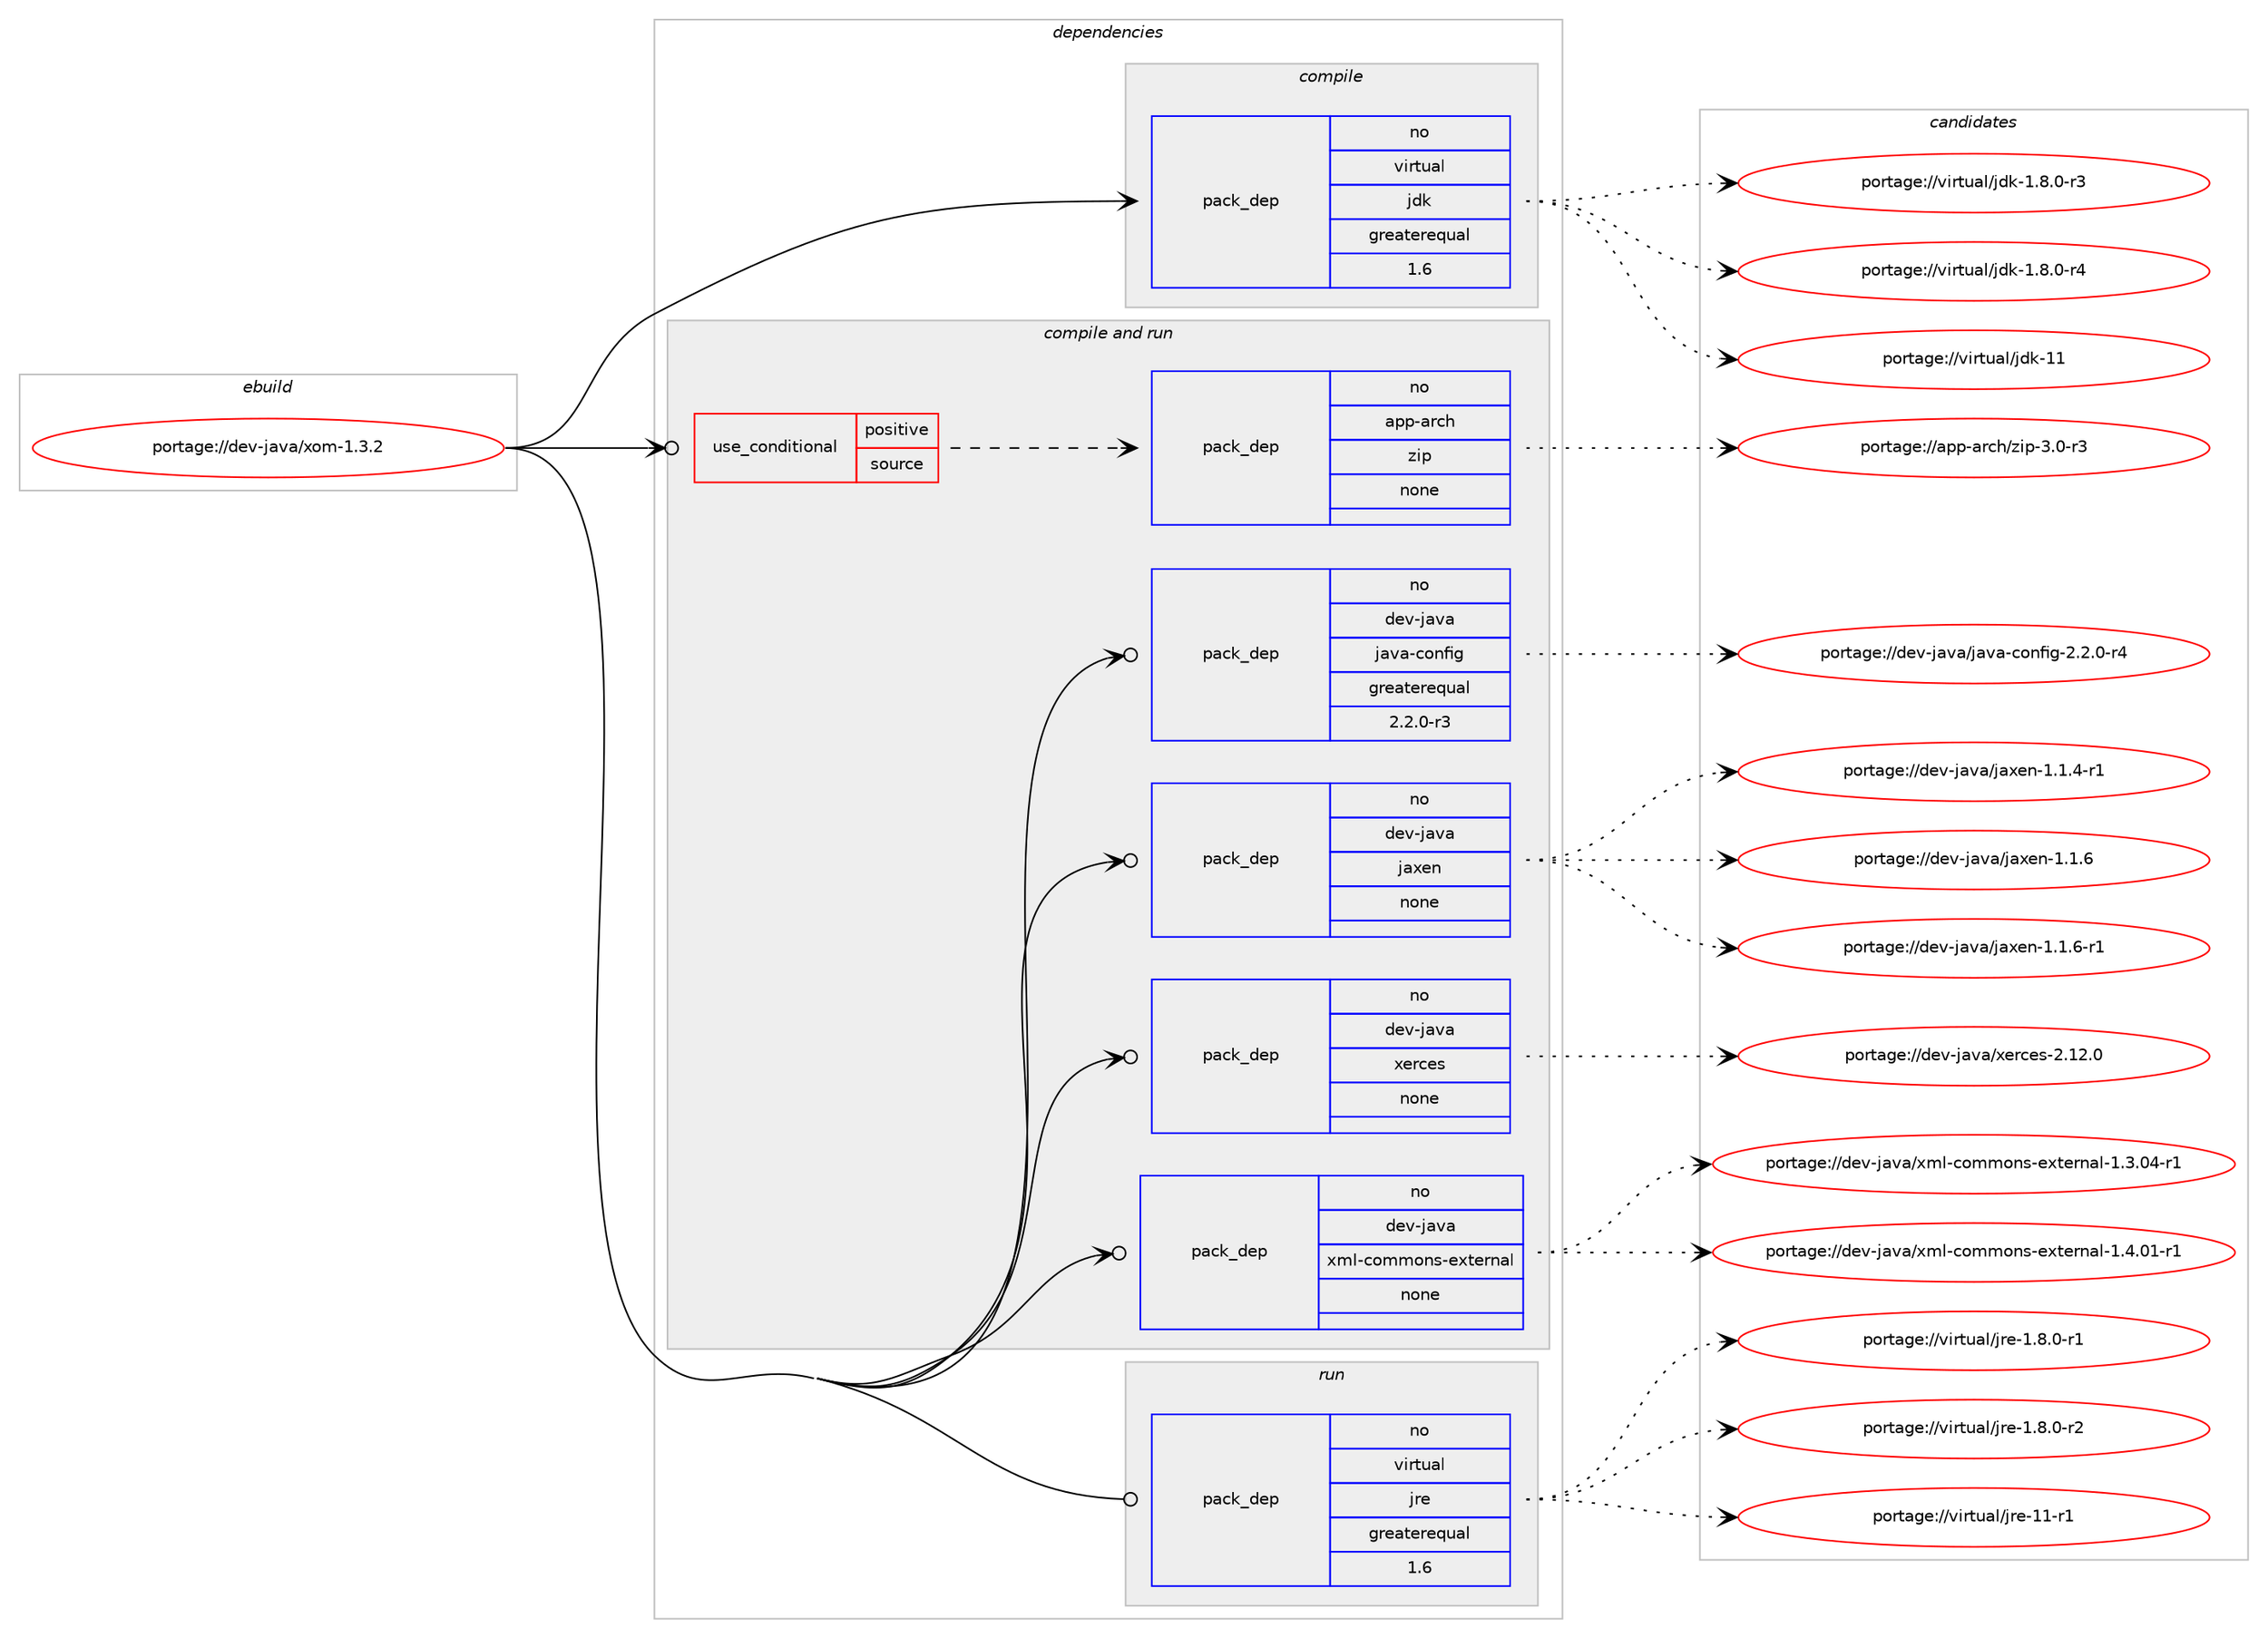 digraph prolog {

# *************
# Graph options
# *************

newrank=true;
concentrate=true;
compound=true;
graph [rankdir=LR,fontname=Helvetica,fontsize=10,ranksep=1.5];#, ranksep=2.5, nodesep=0.2];
edge  [arrowhead=vee];
node  [fontname=Helvetica,fontsize=10];

# **********
# The ebuild
# **********

subgraph cluster_leftcol {
color=gray;
rank=same;
label=<<i>ebuild</i>>;
id [label="portage://dev-java/xom-1.3.2", color=red, width=4, href="../dev-java/xom-1.3.2.svg"];
}

# ****************
# The dependencies
# ****************

subgraph cluster_midcol {
color=gray;
label=<<i>dependencies</i>>;
subgraph cluster_compile {
fillcolor="#eeeeee";
style=filled;
label=<<i>compile</i>>;
subgraph pack70920 {
dependency92626 [label=<<TABLE BORDER="0" CELLBORDER="1" CELLSPACING="0" CELLPADDING="4" WIDTH="220"><TR><TD ROWSPAN="6" CELLPADDING="30">pack_dep</TD></TR><TR><TD WIDTH="110">no</TD></TR><TR><TD>virtual</TD></TR><TR><TD>jdk</TD></TR><TR><TD>greaterequal</TD></TR><TR><TD>1.6</TD></TR></TABLE>>, shape=none, color=blue];
}
id:e -> dependency92626:w [weight=20,style="solid",arrowhead="vee"];
}
subgraph cluster_compileandrun {
fillcolor="#eeeeee";
style=filled;
label=<<i>compile and run</i>>;
subgraph cond18970 {
dependency92627 [label=<<TABLE BORDER="0" CELLBORDER="1" CELLSPACING="0" CELLPADDING="4"><TR><TD ROWSPAN="3" CELLPADDING="10">use_conditional</TD></TR><TR><TD>positive</TD></TR><TR><TD>source</TD></TR></TABLE>>, shape=none, color=red];
subgraph pack70921 {
dependency92628 [label=<<TABLE BORDER="0" CELLBORDER="1" CELLSPACING="0" CELLPADDING="4" WIDTH="220"><TR><TD ROWSPAN="6" CELLPADDING="30">pack_dep</TD></TR><TR><TD WIDTH="110">no</TD></TR><TR><TD>app-arch</TD></TR><TR><TD>zip</TD></TR><TR><TD>none</TD></TR><TR><TD></TD></TR></TABLE>>, shape=none, color=blue];
}
dependency92627:e -> dependency92628:w [weight=20,style="dashed",arrowhead="vee"];
}
id:e -> dependency92627:w [weight=20,style="solid",arrowhead="odotvee"];
subgraph pack70922 {
dependency92629 [label=<<TABLE BORDER="0" CELLBORDER="1" CELLSPACING="0" CELLPADDING="4" WIDTH="220"><TR><TD ROWSPAN="6" CELLPADDING="30">pack_dep</TD></TR><TR><TD WIDTH="110">no</TD></TR><TR><TD>dev-java</TD></TR><TR><TD>java-config</TD></TR><TR><TD>greaterequal</TD></TR><TR><TD>2.2.0-r3</TD></TR></TABLE>>, shape=none, color=blue];
}
id:e -> dependency92629:w [weight=20,style="solid",arrowhead="odotvee"];
subgraph pack70923 {
dependency92630 [label=<<TABLE BORDER="0" CELLBORDER="1" CELLSPACING="0" CELLPADDING="4" WIDTH="220"><TR><TD ROWSPAN="6" CELLPADDING="30">pack_dep</TD></TR><TR><TD WIDTH="110">no</TD></TR><TR><TD>dev-java</TD></TR><TR><TD>jaxen</TD></TR><TR><TD>none</TD></TR><TR><TD></TD></TR></TABLE>>, shape=none, color=blue];
}
id:e -> dependency92630:w [weight=20,style="solid",arrowhead="odotvee"];
subgraph pack70924 {
dependency92631 [label=<<TABLE BORDER="0" CELLBORDER="1" CELLSPACING="0" CELLPADDING="4" WIDTH="220"><TR><TD ROWSPAN="6" CELLPADDING="30">pack_dep</TD></TR><TR><TD WIDTH="110">no</TD></TR><TR><TD>dev-java</TD></TR><TR><TD>xerces</TD></TR><TR><TD>none</TD></TR><TR><TD></TD></TR></TABLE>>, shape=none, color=blue];
}
id:e -> dependency92631:w [weight=20,style="solid",arrowhead="odotvee"];
subgraph pack70925 {
dependency92632 [label=<<TABLE BORDER="0" CELLBORDER="1" CELLSPACING="0" CELLPADDING="4" WIDTH="220"><TR><TD ROWSPAN="6" CELLPADDING="30">pack_dep</TD></TR><TR><TD WIDTH="110">no</TD></TR><TR><TD>dev-java</TD></TR><TR><TD>xml-commons-external</TD></TR><TR><TD>none</TD></TR><TR><TD></TD></TR></TABLE>>, shape=none, color=blue];
}
id:e -> dependency92632:w [weight=20,style="solid",arrowhead="odotvee"];
}
subgraph cluster_run {
fillcolor="#eeeeee";
style=filled;
label=<<i>run</i>>;
subgraph pack70926 {
dependency92633 [label=<<TABLE BORDER="0" CELLBORDER="1" CELLSPACING="0" CELLPADDING="4" WIDTH="220"><TR><TD ROWSPAN="6" CELLPADDING="30">pack_dep</TD></TR><TR><TD WIDTH="110">no</TD></TR><TR><TD>virtual</TD></TR><TR><TD>jre</TD></TR><TR><TD>greaterequal</TD></TR><TR><TD>1.6</TD></TR></TABLE>>, shape=none, color=blue];
}
id:e -> dependency92633:w [weight=20,style="solid",arrowhead="odot"];
}
}

# **************
# The candidates
# **************

subgraph cluster_choices {
rank=same;
color=gray;
label=<<i>candidates</i>>;

subgraph choice70920 {
color=black;
nodesep=1;
choiceportage11810511411611797108471061001074549465646484511451 [label="portage://virtual/jdk-1.8.0-r3", color=red, width=4,href="../virtual/jdk-1.8.0-r3.svg"];
choiceportage11810511411611797108471061001074549465646484511452 [label="portage://virtual/jdk-1.8.0-r4", color=red, width=4,href="../virtual/jdk-1.8.0-r4.svg"];
choiceportage1181051141161179710847106100107454949 [label="portage://virtual/jdk-11", color=red, width=4,href="../virtual/jdk-11.svg"];
dependency92626:e -> choiceportage11810511411611797108471061001074549465646484511451:w [style=dotted,weight="100"];
dependency92626:e -> choiceportage11810511411611797108471061001074549465646484511452:w [style=dotted,weight="100"];
dependency92626:e -> choiceportage1181051141161179710847106100107454949:w [style=dotted,weight="100"];
}
subgraph choice70921 {
color=black;
nodesep=1;
choiceportage9711211245971149910447122105112455146484511451 [label="portage://app-arch/zip-3.0-r3", color=red, width=4,href="../app-arch/zip-3.0-r3.svg"];
dependency92628:e -> choiceportage9711211245971149910447122105112455146484511451:w [style=dotted,weight="100"];
}
subgraph choice70922 {
color=black;
nodesep=1;
choiceportage10010111845106971189747106971189745991111101021051034550465046484511452 [label="portage://dev-java/java-config-2.2.0-r4", color=red, width=4,href="../dev-java/java-config-2.2.0-r4.svg"];
dependency92629:e -> choiceportage10010111845106971189747106971189745991111101021051034550465046484511452:w [style=dotted,weight="100"];
}
subgraph choice70923 {
color=black;
nodesep=1;
choiceportage10010111845106971189747106971201011104549464946524511449 [label="portage://dev-java/jaxen-1.1.4-r1", color=red, width=4,href="../dev-java/jaxen-1.1.4-r1.svg"];
choiceportage1001011184510697118974710697120101110454946494654 [label="portage://dev-java/jaxen-1.1.6", color=red, width=4,href="../dev-java/jaxen-1.1.6.svg"];
choiceportage10010111845106971189747106971201011104549464946544511449 [label="portage://dev-java/jaxen-1.1.6-r1", color=red, width=4,href="../dev-java/jaxen-1.1.6-r1.svg"];
dependency92630:e -> choiceportage10010111845106971189747106971201011104549464946524511449:w [style=dotted,weight="100"];
dependency92630:e -> choiceportage1001011184510697118974710697120101110454946494654:w [style=dotted,weight="100"];
dependency92630:e -> choiceportage10010111845106971189747106971201011104549464946544511449:w [style=dotted,weight="100"];
}
subgraph choice70924 {
color=black;
nodesep=1;
choiceportage100101118451069711897471201011149910111545504649504648 [label="portage://dev-java/xerces-2.12.0", color=red, width=4,href="../dev-java/xerces-2.12.0.svg"];
dependency92631:e -> choiceportage100101118451069711897471201011149910111545504649504648:w [style=dotted,weight="100"];
}
subgraph choice70925 {
color=black;
nodesep=1;
choiceportage1001011184510697118974712010910845991111091091111101154510112011610111411097108454946514648524511449 [label="portage://dev-java/xml-commons-external-1.3.04-r1", color=red, width=4,href="../dev-java/xml-commons-external-1.3.04-r1.svg"];
choiceportage1001011184510697118974712010910845991111091091111101154510112011610111411097108454946524648494511449 [label="portage://dev-java/xml-commons-external-1.4.01-r1", color=red, width=4,href="../dev-java/xml-commons-external-1.4.01-r1.svg"];
dependency92632:e -> choiceportage1001011184510697118974712010910845991111091091111101154510112011610111411097108454946514648524511449:w [style=dotted,weight="100"];
dependency92632:e -> choiceportage1001011184510697118974712010910845991111091091111101154510112011610111411097108454946524648494511449:w [style=dotted,weight="100"];
}
subgraph choice70926 {
color=black;
nodesep=1;
choiceportage11810511411611797108471061141014549465646484511449 [label="portage://virtual/jre-1.8.0-r1", color=red, width=4,href="../virtual/jre-1.8.0-r1.svg"];
choiceportage11810511411611797108471061141014549465646484511450 [label="portage://virtual/jre-1.8.0-r2", color=red, width=4,href="../virtual/jre-1.8.0-r2.svg"];
choiceportage11810511411611797108471061141014549494511449 [label="portage://virtual/jre-11-r1", color=red, width=4,href="../virtual/jre-11-r1.svg"];
dependency92633:e -> choiceportage11810511411611797108471061141014549465646484511449:w [style=dotted,weight="100"];
dependency92633:e -> choiceportage11810511411611797108471061141014549465646484511450:w [style=dotted,weight="100"];
dependency92633:e -> choiceportage11810511411611797108471061141014549494511449:w [style=dotted,weight="100"];
}
}

}
